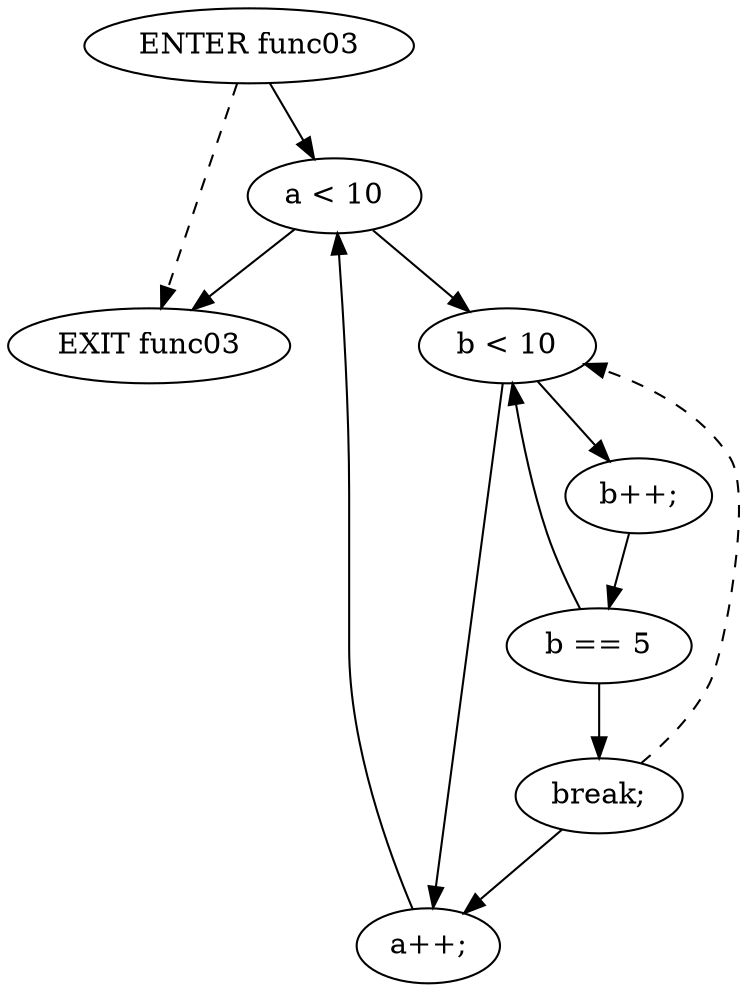 digraph G {
  0 [ label="ENTER func03" ];
  1 [ label="EXIT func03" ];
  2 [ label="a < 10" ];
  3 [ label="b < 10" ];
  4 [ label="b++;" ];
  5 [ label="b == 5" ];
  6 [ label="break;" ];
  7 [ label="a++;" ];
  0 -> 2 [ ];
  2 -> 3 [ ];
  3 -> 4 [ ];
  4 -> 5 [ ];
  5 -> 6 [ ];
  6 -> 3 [ style="dashed" ];
  5 -> 3 [ ];
  3 -> 7 [ ];
  6 -> 7 [ ];
  7 -> 2 [ ];
  2 -> 1 [ ];
  0 -> 1 [ style="dashed" ];
}
